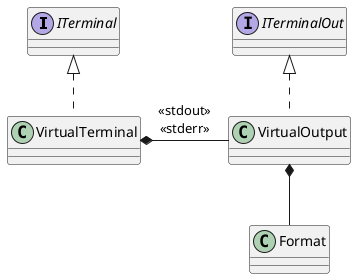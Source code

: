 @startuml VirtualTerminal
interface ITerminal
interface ITerminalOut
class VirtualTerminal
class VirtualOutput

ITerminal <|.d. VirtualTerminal
ITerminalOut <|.d. VirtualOutput
VirtualTerminal *-r- VirtualOutput : <<stdout>>\n<<stderr>>

VirtualOutput *-d- Format
@enduml
